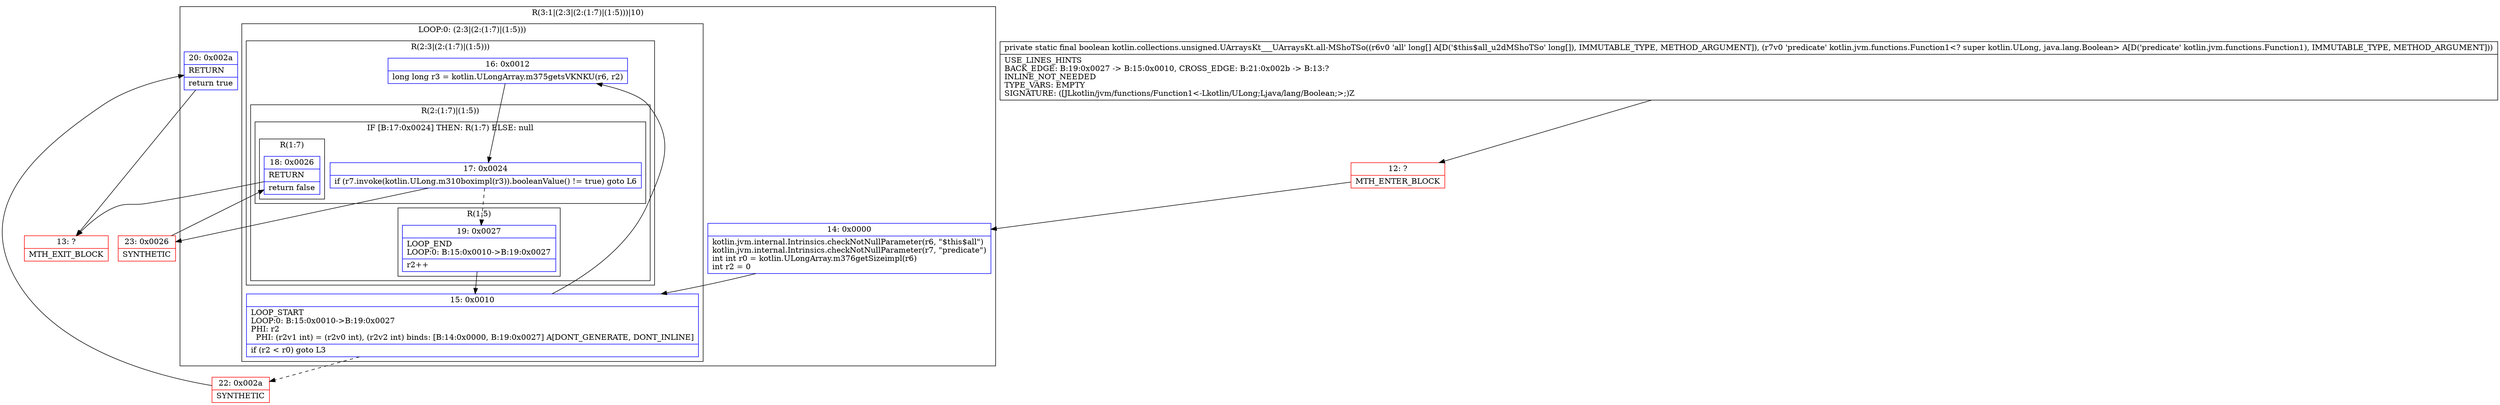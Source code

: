 digraph "CFG forkotlin.collections.unsigned.UArraysKt___UArraysKt.all\-MShoTSo([JLkotlin\/jvm\/functions\/Function1;)Z" {
subgraph cluster_Region_1888732945 {
label = "R(3:1|(2:3|(2:(1:7)|(1:5)))|10)";
node [shape=record,color=blue];
Node_14 [shape=record,label="{14\:\ 0x0000|kotlin.jvm.internal.Intrinsics.checkNotNullParameter(r6, \"$this$all\")\lkotlin.jvm.internal.Intrinsics.checkNotNullParameter(r7, \"predicate\")\lint int r0 = kotlin.ULongArray.m376getSizeimpl(r6)\lint r2 = 0\l}"];
subgraph cluster_LoopRegion_1033154006 {
label = "LOOP:0: (2:3|(2:(1:7)|(1:5)))";
node [shape=record,color=blue];
Node_15 [shape=record,label="{15\:\ 0x0010|LOOP_START\lLOOP:0: B:15:0x0010\-\>B:19:0x0027\lPHI: r2 \l  PHI: (r2v1 int) = (r2v0 int), (r2v2 int) binds: [B:14:0x0000, B:19:0x0027] A[DONT_GENERATE, DONT_INLINE]\l|if (r2 \< r0) goto L3\l}"];
subgraph cluster_Region_1431845736 {
label = "R(2:3|(2:(1:7)|(1:5)))";
node [shape=record,color=blue];
Node_16 [shape=record,label="{16\:\ 0x0012|long long r3 = kotlin.ULongArray.m375getsVKNKU(r6, r2)\l}"];
subgraph cluster_Region_656003524 {
label = "R(2:(1:7)|(1:5))";
node [shape=record,color=blue];
subgraph cluster_IfRegion_991806877 {
label = "IF [B:17:0x0024] THEN: R(1:7) ELSE: null";
node [shape=record,color=blue];
Node_17 [shape=record,label="{17\:\ 0x0024|if (r7.invoke(kotlin.ULong.m310boximpl(r3)).booleanValue() != true) goto L6\l}"];
subgraph cluster_Region_1572539960 {
label = "R(1:7)";
node [shape=record,color=blue];
Node_18 [shape=record,label="{18\:\ 0x0026|RETURN\l|return false\l}"];
}
}
subgraph cluster_Region_1103588152 {
label = "R(1:5)";
node [shape=record,color=blue];
Node_19 [shape=record,label="{19\:\ 0x0027|LOOP_END\lLOOP:0: B:15:0x0010\-\>B:19:0x0027\l|r2++\l}"];
}
}
}
}
Node_20 [shape=record,label="{20\:\ 0x002a|RETURN\l|return true\l}"];
}
Node_12 [shape=record,color=red,label="{12\:\ ?|MTH_ENTER_BLOCK\l}"];
Node_23 [shape=record,color=red,label="{23\:\ 0x0026|SYNTHETIC\l}"];
Node_13 [shape=record,color=red,label="{13\:\ ?|MTH_EXIT_BLOCK\l}"];
Node_22 [shape=record,color=red,label="{22\:\ 0x002a|SYNTHETIC\l}"];
MethodNode[shape=record,label="{private static final boolean kotlin.collections.unsigned.UArraysKt___UArraysKt.all\-MShoTSo((r6v0 'all' long[] A[D('$this$all_u2dMShoTSo' long[]), IMMUTABLE_TYPE, METHOD_ARGUMENT]), (r7v0 'predicate' kotlin.jvm.functions.Function1\<? super kotlin.ULong, java.lang.Boolean\> A[D('predicate' kotlin.jvm.functions.Function1), IMMUTABLE_TYPE, METHOD_ARGUMENT]))  | USE_LINES_HINTS\lBACK_EDGE: B:19:0x0027 \-\> B:15:0x0010, CROSS_EDGE: B:21:0x002b \-\> B:13:?\lINLINE_NOT_NEEDED\lTYPE_VARS: EMPTY\lSIGNATURE: ([JLkotlin\/jvm\/functions\/Function1\<\-Lkotlin\/ULong;Ljava\/lang\/Boolean;\>;)Z\l}"];
MethodNode -> Node_12;Node_14 -> Node_15;
Node_15 -> Node_16;
Node_15 -> Node_22[style=dashed];
Node_16 -> Node_17;
Node_17 -> Node_19[style=dashed];
Node_17 -> Node_23;
Node_18 -> Node_13;
Node_19 -> Node_15;
Node_20 -> Node_13;
Node_12 -> Node_14;
Node_23 -> Node_18;
Node_22 -> Node_20;
}

